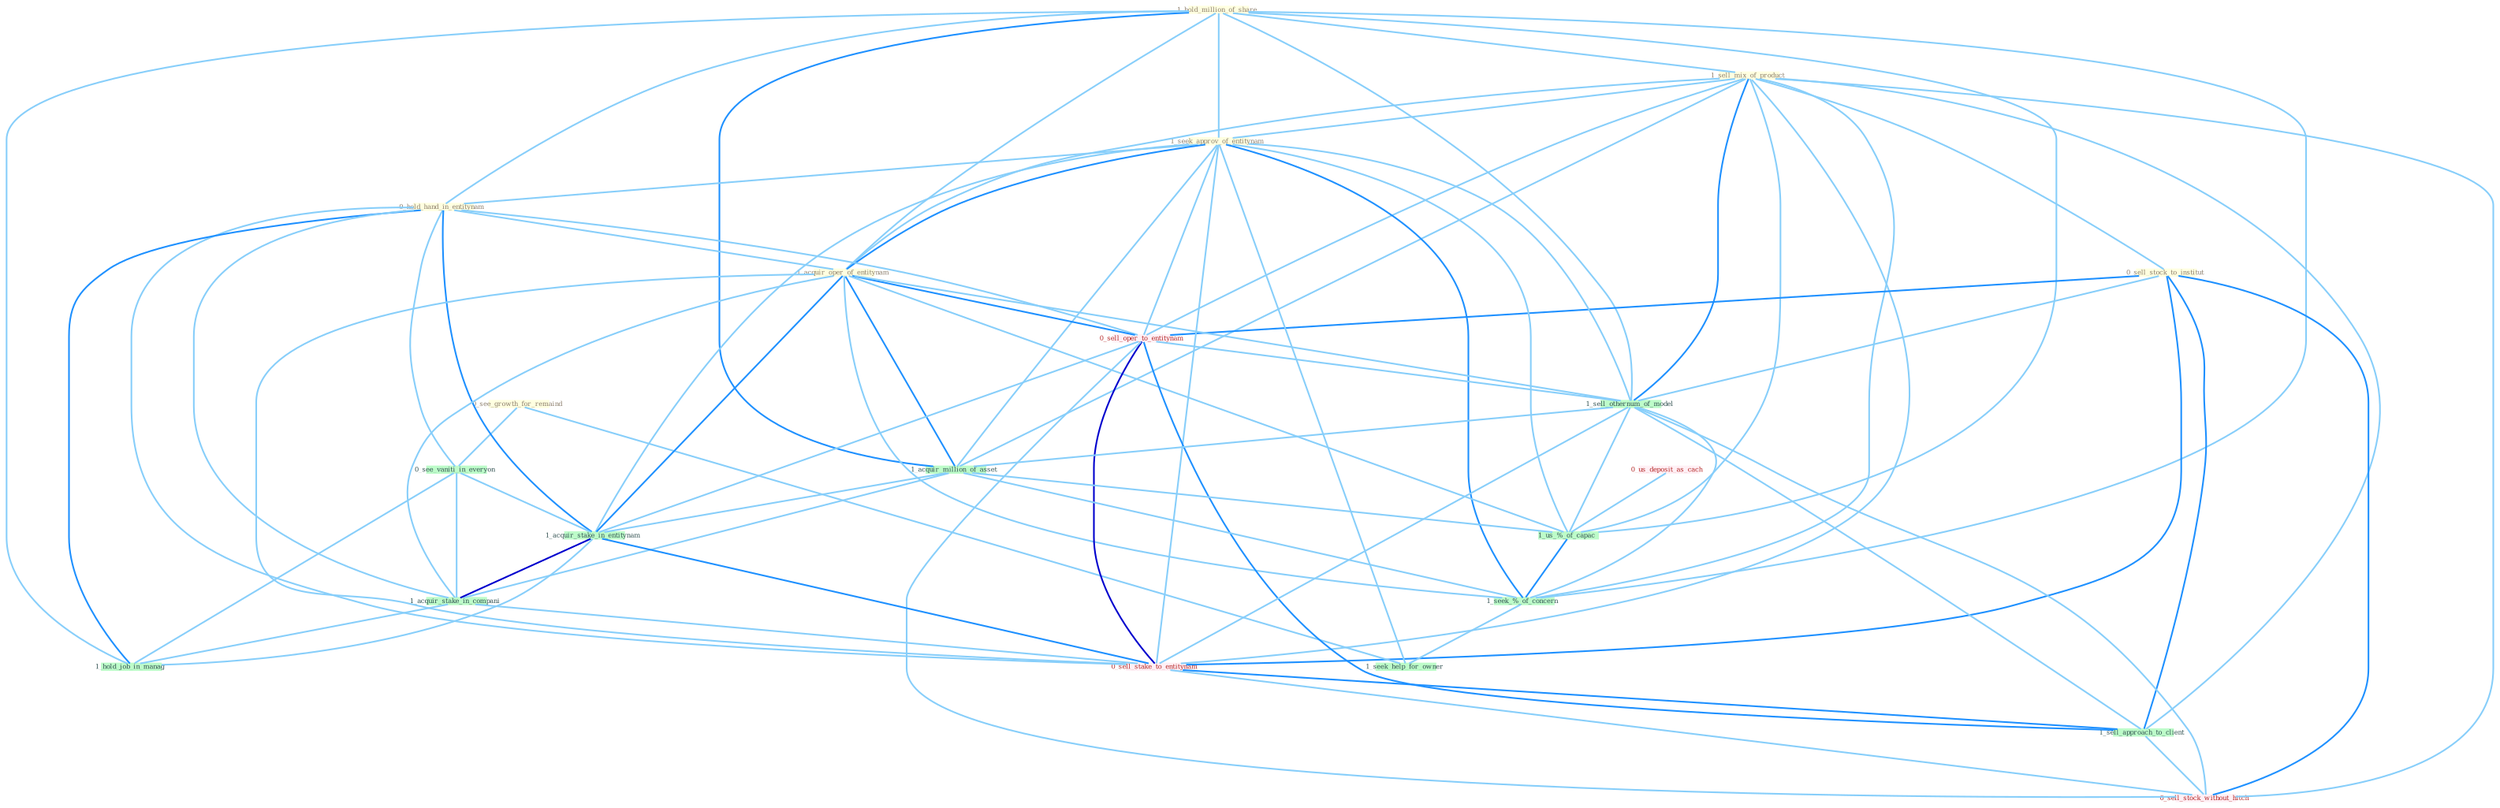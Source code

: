 Graph G{ 
    node
    [shape=polygon,style=filled,width=.5,height=.06,color="#BDFCC9",fixedsize=true,fontsize=4,
    fontcolor="#2f4f4f"];
    {node
    [color="#ffffe0", fontcolor="#8b7d6b"] "1_hold_million_of_share " "1_sell_mix_of_product " "0_sell_stock_to_institut " "0_see_growth_for_remaind " "1_seek_approv_of_entitynam " "0_hold_hand_in_entitynam " "1_acquir_oper_of_entitynam "}
{node [color="#fff0f5", fontcolor="#b22222"] "0_sell_oper_to_entitynam " "0_us_deposit_as_cach " "0_sell_stake_to_entitynam " "0_sell_stock_without_hitch "}
edge [color="#B0E2FF"];

	"1_hold_million_of_share " -- "1_sell_mix_of_product " [w="1", color="#87cefa" ];
	"1_hold_million_of_share " -- "1_seek_approv_of_entitynam " [w="1", color="#87cefa" ];
	"1_hold_million_of_share " -- "0_hold_hand_in_entitynam " [w="1", color="#87cefa" ];
	"1_hold_million_of_share " -- "1_acquir_oper_of_entitynam " [w="1", color="#87cefa" ];
	"1_hold_million_of_share " -- "1_sell_othernum_of_model " [w="1", color="#87cefa" ];
	"1_hold_million_of_share " -- "1_acquir_million_of_asset " [w="2", color="#1e90ff" , len=0.8];
	"1_hold_million_of_share " -- "1_us_%_of_capac " [w="1", color="#87cefa" ];
	"1_hold_million_of_share " -- "1_hold_job_in_manag " [w="1", color="#87cefa" ];
	"1_hold_million_of_share " -- "1_seek_%_of_concern " [w="1", color="#87cefa" ];
	"1_sell_mix_of_product " -- "0_sell_stock_to_institut " [w="1", color="#87cefa" ];
	"1_sell_mix_of_product " -- "1_seek_approv_of_entitynam " [w="1", color="#87cefa" ];
	"1_sell_mix_of_product " -- "1_acquir_oper_of_entitynam " [w="1", color="#87cefa" ];
	"1_sell_mix_of_product " -- "0_sell_oper_to_entitynam " [w="1", color="#87cefa" ];
	"1_sell_mix_of_product " -- "1_sell_othernum_of_model " [w="2", color="#1e90ff" , len=0.8];
	"1_sell_mix_of_product " -- "1_acquir_million_of_asset " [w="1", color="#87cefa" ];
	"1_sell_mix_of_product " -- "0_sell_stake_to_entitynam " [w="1", color="#87cefa" ];
	"1_sell_mix_of_product " -- "1_us_%_of_capac " [w="1", color="#87cefa" ];
	"1_sell_mix_of_product " -- "1_sell_approach_to_client " [w="1", color="#87cefa" ];
	"1_sell_mix_of_product " -- "0_sell_stock_without_hitch " [w="1", color="#87cefa" ];
	"1_sell_mix_of_product " -- "1_seek_%_of_concern " [w="1", color="#87cefa" ];
	"0_sell_stock_to_institut " -- "0_sell_oper_to_entitynam " [w="2", color="#1e90ff" , len=0.8];
	"0_sell_stock_to_institut " -- "1_sell_othernum_of_model " [w="1", color="#87cefa" ];
	"0_sell_stock_to_institut " -- "0_sell_stake_to_entitynam " [w="2", color="#1e90ff" , len=0.8];
	"0_sell_stock_to_institut " -- "1_sell_approach_to_client " [w="2", color="#1e90ff" , len=0.8];
	"0_sell_stock_to_institut " -- "0_sell_stock_without_hitch " [w="2", color="#1e90ff" , len=0.8];
	"0_see_growth_for_remaind " -- "0_see_vaniti_in_everyon " [w="1", color="#87cefa" ];
	"0_see_growth_for_remaind " -- "1_seek_help_for_owner " [w="1", color="#87cefa" ];
	"1_seek_approv_of_entitynam " -- "0_hold_hand_in_entitynam " [w="1", color="#87cefa" ];
	"1_seek_approv_of_entitynam " -- "1_acquir_oper_of_entitynam " [w="2", color="#1e90ff" , len=0.8];
	"1_seek_approv_of_entitynam " -- "0_sell_oper_to_entitynam " [w="1", color="#87cefa" ];
	"1_seek_approv_of_entitynam " -- "1_sell_othernum_of_model " [w="1", color="#87cefa" ];
	"1_seek_approv_of_entitynam " -- "1_acquir_million_of_asset " [w="1", color="#87cefa" ];
	"1_seek_approv_of_entitynam " -- "1_acquir_stake_in_entitynam " [w="1", color="#87cefa" ];
	"1_seek_approv_of_entitynam " -- "0_sell_stake_to_entitynam " [w="1", color="#87cefa" ];
	"1_seek_approv_of_entitynam " -- "1_us_%_of_capac " [w="1", color="#87cefa" ];
	"1_seek_approv_of_entitynam " -- "1_seek_%_of_concern " [w="2", color="#1e90ff" , len=0.8];
	"1_seek_approv_of_entitynam " -- "1_seek_help_for_owner " [w="1", color="#87cefa" ];
	"0_hold_hand_in_entitynam " -- "1_acquir_oper_of_entitynam " [w="1", color="#87cefa" ];
	"0_hold_hand_in_entitynam " -- "0_sell_oper_to_entitynam " [w="1", color="#87cefa" ];
	"0_hold_hand_in_entitynam " -- "0_see_vaniti_in_everyon " [w="1", color="#87cefa" ];
	"0_hold_hand_in_entitynam " -- "1_acquir_stake_in_entitynam " [w="2", color="#1e90ff" , len=0.8];
	"0_hold_hand_in_entitynam " -- "1_acquir_stake_in_compani " [w="1", color="#87cefa" ];
	"0_hold_hand_in_entitynam " -- "0_sell_stake_to_entitynam " [w="1", color="#87cefa" ];
	"0_hold_hand_in_entitynam " -- "1_hold_job_in_manag " [w="2", color="#1e90ff" , len=0.8];
	"1_acquir_oper_of_entitynam " -- "0_sell_oper_to_entitynam " [w="2", color="#1e90ff" , len=0.8];
	"1_acquir_oper_of_entitynam " -- "1_sell_othernum_of_model " [w="1", color="#87cefa" ];
	"1_acquir_oper_of_entitynam " -- "1_acquir_million_of_asset " [w="2", color="#1e90ff" , len=0.8];
	"1_acquir_oper_of_entitynam " -- "1_acquir_stake_in_entitynam " [w="2", color="#1e90ff" , len=0.8];
	"1_acquir_oper_of_entitynam " -- "1_acquir_stake_in_compani " [w="1", color="#87cefa" ];
	"1_acquir_oper_of_entitynam " -- "0_sell_stake_to_entitynam " [w="1", color="#87cefa" ];
	"1_acquir_oper_of_entitynam " -- "1_us_%_of_capac " [w="1", color="#87cefa" ];
	"1_acquir_oper_of_entitynam " -- "1_seek_%_of_concern " [w="1", color="#87cefa" ];
	"0_sell_oper_to_entitynam " -- "1_sell_othernum_of_model " [w="1", color="#87cefa" ];
	"0_sell_oper_to_entitynam " -- "1_acquir_stake_in_entitynam " [w="1", color="#87cefa" ];
	"0_sell_oper_to_entitynam " -- "0_sell_stake_to_entitynam " [w="3", color="#0000cd" , len=0.6];
	"0_sell_oper_to_entitynam " -- "1_sell_approach_to_client " [w="2", color="#1e90ff" , len=0.8];
	"0_sell_oper_to_entitynam " -- "0_sell_stock_without_hitch " [w="1", color="#87cefa" ];
	"1_sell_othernum_of_model " -- "1_acquir_million_of_asset " [w="1", color="#87cefa" ];
	"1_sell_othernum_of_model " -- "0_sell_stake_to_entitynam " [w="1", color="#87cefa" ];
	"1_sell_othernum_of_model " -- "1_us_%_of_capac " [w="1", color="#87cefa" ];
	"1_sell_othernum_of_model " -- "1_sell_approach_to_client " [w="1", color="#87cefa" ];
	"1_sell_othernum_of_model " -- "0_sell_stock_without_hitch " [w="1", color="#87cefa" ];
	"1_sell_othernum_of_model " -- "1_seek_%_of_concern " [w="1", color="#87cefa" ];
	"0_see_vaniti_in_everyon " -- "1_acquir_stake_in_entitynam " [w="1", color="#87cefa" ];
	"0_see_vaniti_in_everyon " -- "1_acquir_stake_in_compani " [w="1", color="#87cefa" ];
	"0_see_vaniti_in_everyon " -- "1_hold_job_in_manag " [w="1", color="#87cefa" ];
	"1_acquir_million_of_asset " -- "1_acquir_stake_in_entitynam " [w="1", color="#87cefa" ];
	"1_acquir_million_of_asset " -- "1_acquir_stake_in_compani " [w="1", color="#87cefa" ];
	"1_acquir_million_of_asset " -- "1_us_%_of_capac " [w="1", color="#87cefa" ];
	"1_acquir_million_of_asset " -- "1_seek_%_of_concern " [w="1", color="#87cefa" ];
	"0_us_deposit_as_cach " -- "1_us_%_of_capac " [w="1", color="#87cefa" ];
	"1_acquir_stake_in_entitynam " -- "1_acquir_stake_in_compani " [w="3", color="#0000cd" , len=0.6];
	"1_acquir_stake_in_entitynam " -- "0_sell_stake_to_entitynam " [w="2", color="#1e90ff" , len=0.8];
	"1_acquir_stake_in_entitynam " -- "1_hold_job_in_manag " [w="1", color="#87cefa" ];
	"1_acquir_stake_in_compani " -- "0_sell_stake_to_entitynam " [w="1", color="#87cefa" ];
	"1_acquir_stake_in_compani " -- "1_hold_job_in_manag " [w="1", color="#87cefa" ];
	"0_sell_stake_to_entitynam " -- "1_sell_approach_to_client " [w="2", color="#1e90ff" , len=0.8];
	"0_sell_stake_to_entitynam " -- "0_sell_stock_without_hitch " [w="1", color="#87cefa" ];
	"1_us_%_of_capac " -- "1_seek_%_of_concern " [w="2", color="#1e90ff" , len=0.8];
	"1_sell_approach_to_client " -- "0_sell_stock_without_hitch " [w="1", color="#87cefa" ];
	"1_seek_%_of_concern " -- "1_seek_help_for_owner " [w="1", color="#87cefa" ];
}